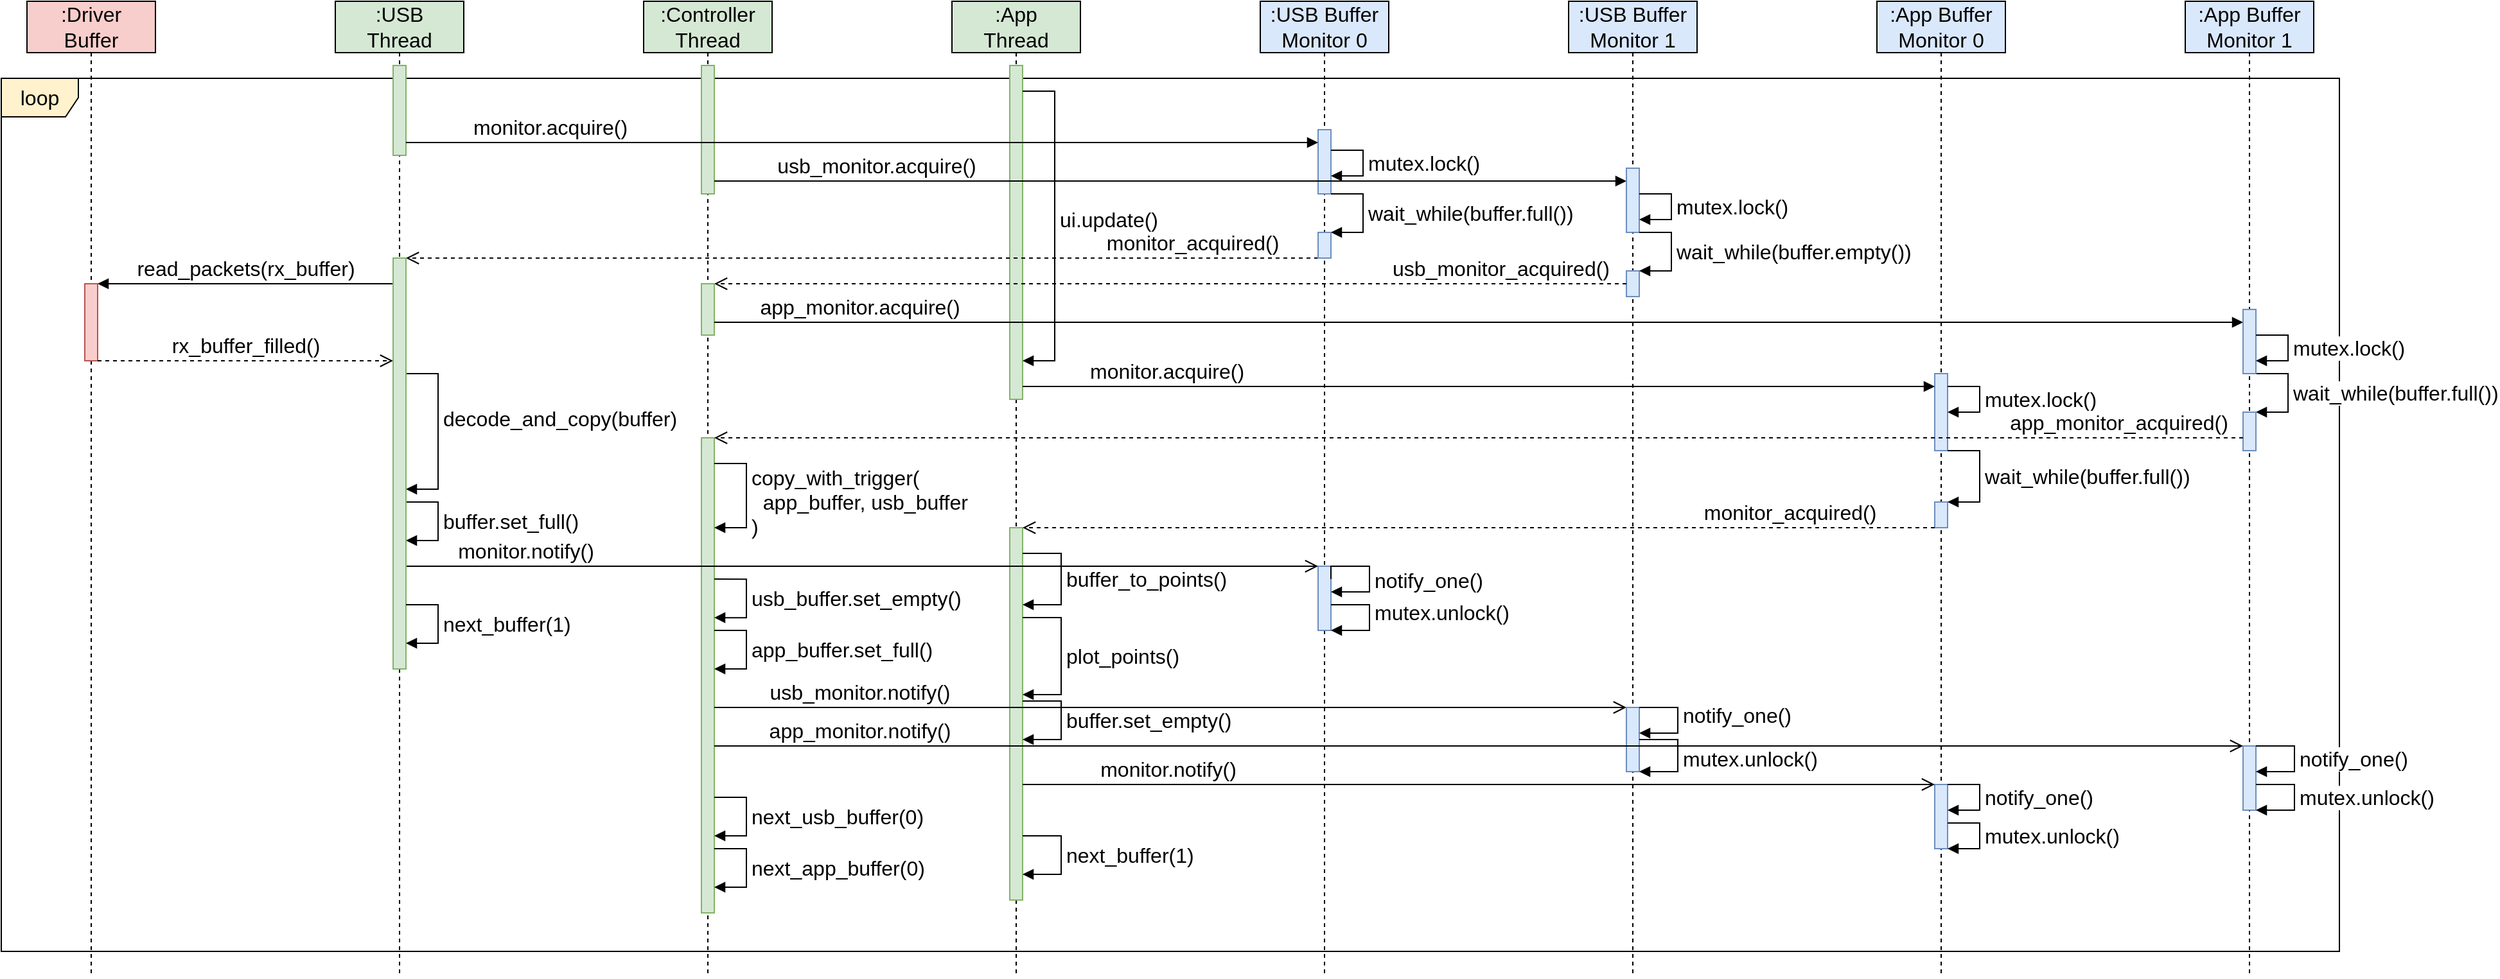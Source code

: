 <mxfile version="21.0.2" type="device"><diagram name="Page-1" id="c56OxE8vuhRCpDzrc1n9"><mxGraphModel dx="1799" dy="970" grid="1" gridSize="10" guides="1" tooltips="1" connect="1" arrows="1" fold="1" page="1" pageScale="1" pageWidth="850" pageHeight="1100" math="0" shadow="0"><root><mxCell id="0"/><mxCell id="1" parent="0"/><mxCell id="a8hcKDFr4oGHlHQR6Vtr-1" value="loop" style="shape=umlFrame;whiteSpace=wrap;html=1;pointerEvents=0;fontSize=16;fillColor=#fff2cc;strokeColor=default;" parent="1" vertex="1"><mxGeometry x="20" y="100" width="1820" height="680" as="geometry"/></mxCell><mxCell id="a8hcKDFr4oGHlHQR6Vtr-40" value="wait_while(buffer.full())" style="html=1;align=left;spacingLeft=2;endArrow=block;rounded=0;edgeStyle=orthogonalEdgeStyle;curved=0;rounded=0;fontSize=16;" parent="1" target="a8hcKDFr4oGHlHQR6Vtr-39" edge="1" source="a8hcKDFr4oGHlHQR6Vtr-38"><mxGeometry relative="1" as="geometry"><mxPoint x="1770" y="300" as="sourcePoint"/><Array as="points"><mxPoint x="1800" y="330"/><mxPoint x="1800" y="360"/></Array></mxGeometry></mxCell><mxCell id="a8hcKDFr4oGHlHQR6Vtr-18" value="read_packets(rx_buffer)" style="html=1;verticalAlign=bottom;endArrow=block;edgeStyle=elbowEdgeStyle;elbow=vertical;curved=0;rounded=0;fontSize=16;" parent="1" target="a8hcKDFr4oGHlHQR6Vtr-17" edge="1" source="a8hcKDFr4oGHlHQR6Vtr-26"><mxGeometry relative="1" as="geometry"><mxPoint x="250" y="260" as="sourcePoint"/><Array as="points"><mxPoint x="240" y="260"/></Array></mxGeometry></mxCell><mxCell id="a8hcKDFr4oGHlHQR6Vtr-23" value="buffer.set_full()" style="html=1;align=left;spacingLeft=2;endArrow=block;rounded=0;edgeStyle=orthogonalEdgeStyle;curved=0;rounded=0;fontSize=16;" parent="1" edge="1"><mxGeometry relative="1" as="geometry"><mxPoint x="335" y="430" as="sourcePoint"/><Array as="points"><mxPoint x="360" y="430"/><mxPoint x="360" y="460"/></Array><mxPoint x="335" y="460" as="targetPoint"/></mxGeometry></mxCell><mxCell id="a8hcKDFr4oGHlHQR6Vtr-21" value="decode_and_copy(buffer)" style="html=1;align=left;spacingLeft=2;endArrow=block;rounded=0;edgeStyle=orthogonalEdgeStyle;curved=0;rounded=0;fontSize=16;" parent="1" edge="1" target="a8hcKDFr4oGHlHQR6Vtr-26"><mxGeometry x="-0.097" relative="1" as="geometry"><mxPoint x="330" y="330.03" as="sourcePoint"/><Array as="points"><mxPoint x="360" y="330"/><mxPoint x="360" y="420"/></Array><mxPoint x="335" y="360.03" as="targetPoint"/><mxPoint as="offset"/></mxGeometry></mxCell><mxCell id="jkzRJG1IpxI4rGHD3pfv-1" value=":USB&lt;br style=&quot;font-size: 16px;&quot;&gt;Thread" style="shape=umlLifeline;perimeter=lifelinePerimeter;whiteSpace=wrap;html=1;container=1;dropTarget=0;collapsible=0;recursiveResize=0;outlineConnect=0;portConstraint=eastwest;newEdgeStyle={&quot;edgeStyle&quot;:&quot;elbowEdgeStyle&quot;,&quot;elbow&quot;:&quot;vertical&quot;,&quot;curved&quot;:0,&quot;rounded&quot;:0};fontSize=16;fillColor=#d5e8d4;strokeColor=default;" parent="1" vertex="1"><mxGeometry x="280" y="40" width="100" height="760" as="geometry"/></mxCell><mxCell id="jkzRJG1IpxI4rGHD3pfv-2" value=":Controller&lt;br style=&quot;font-size: 16px;&quot;&gt;Thread" style="shape=umlLifeline;perimeter=lifelinePerimeter;whiteSpace=wrap;html=1;container=1;dropTarget=0;collapsible=0;recursiveResize=0;outlineConnect=0;portConstraint=eastwest;newEdgeStyle={&quot;edgeStyle&quot;:&quot;elbowEdgeStyle&quot;,&quot;elbow&quot;:&quot;vertical&quot;,&quot;curved&quot;:0,&quot;rounded&quot;:0};fontSize=16;fillColor=#d5e8d4;strokeColor=default;" parent="1" vertex="1"><mxGeometry x="520" y="40" width="100" height="760" as="geometry"/></mxCell><mxCell id="a8hcKDFr4oGHlHQR6Vtr-27" value="" style="html=1;points=[];perimeter=orthogonalPerimeter;outlineConnect=0;targetShapes=umlLifeline;portConstraint=eastwest;newEdgeStyle={&quot;edgeStyle&quot;:&quot;elbowEdgeStyle&quot;,&quot;elbow&quot;:&quot;vertical&quot;,&quot;curved&quot;:0,&quot;rounded&quot;:0};fontSize=16;fillColor=#d5e8d4;strokeColor=#82b366;" parent="1" vertex="1"><mxGeometry x="565" y="90" width="10" height="100" as="geometry"/></mxCell><mxCell id="jkzRJG1IpxI4rGHD3pfv-3" value=":App&lt;br style=&quot;font-size: 16px;&quot;&gt;Thread" style="shape=umlLifeline;perimeter=lifelinePerimeter;whiteSpace=wrap;html=1;container=1;dropTarget=0;collapsible=0;recursiveResize=0;outlineConnect=0;portConstraint=eastwest;newEdgeStyle={&quot;edgeStyle&quot;:&quot;elbowEdgeStyle&quot;,&quot;elbow&quot;:&quot;vertical&quot;,&quot;curved&quot;:0,&quot;rounded&quot;:0};fontSize=16;fillColor=#d5e8d4;strokeColor=default;" parent="1" vertex="1"><mxGeometry x="760" y="40" width="100" height="760" as="geometry"/></mxCell><mxCell id="tdJvLUDJzXi9exMbW7r7-8" value="" style="html=1;points=[];perimeter=orthogonalPerimeter;outlineConnect=0;targetShapes=umlLifeline;portConstraint=eastwest;newEdgeStyle={&quot;edgeStyle&quot;:&quot;elbowEdgeStyle&quot;,&quot;elbow&quot;:&quot;vertical&quot;,&quot;curved&quot;:0,&quot;rounded&quot;:0};fontSize=16;fillColor=#d5e8d4;strokeColor=#82b366;" vertex="1" parent="jkzRJG1IpxI4rGHD3pfv-3"><mxGeometry x="45" y="50" width="10" height="260" as="geometry"/></mxCell><mxCell id="tdJvLUDJzXi9exMbW7r7-17" value="" style="html=1;points=[];perimeter=orthogonalPerimeter;outlineConnect=0;targetShapes=umlLifeline;portConstraint=eastwest;newEdgeStyle={&quot;edgeStyle&quot;:&quot;elbowEdgeStyle&quot;,&quot;elbow&quot;:&quot;vertical&quot;,&quot;curved&quot;:0,&quot;rounded&quot;:0};fontSize=16;fillColor=#d5e8d4;strokeColor=#82b366;" vertex="1" parent="jkzRJG1IpxI4rGHD3pfv-3"><mxGeometry x="45" y="410" width="10" height="290" as="geometry"/></mxCell><mxCell id="tdJvLUDJzXi9exMbW7r7-21" value="buffer_to_points()" style="html=1;align=left;spacingLeft=2;endArrow=block;rounded=0;edgeStyle=orthogonalEdgeStyle;curved=0;rounded=0;fontSize=16;" edge="1" target="tdJvLUDJzXi9exMbW7r7-17" parent="jkzRJG1IpxI4rGHD3pfv-3"><mxGeometry relative="1" as="geometry"><mxPoint x="55" y="430" as="sourcePoint"/><Array as="points"><mxPoint x="85" y="430"/><mxPoint x="85" y="470"/></Array><mxPoint x="60" y="460" as="targetPoint"/></mxGeometry></mxCell><mxCell id="tdJvLUDJzXi9exMbW7r7-40" value="next_buffer(1)" style="html=1;align=left;spacingLeft=2;endArrow=block;rounded=0;edgeStyle=orthogonalEdgeStyle;curved=0;rounded=0;fontSize=16;" edge="1" target="tdJvLUDJzXi9exMbW7r7-17" parent="jkzRJG1IpxI4rGHD3pfv-3"><mxGeometry relative="1" as="geometry"><mxPoint x="55" y="650" as="sourcePoint"/><Array as="points"><mxPoint x="55" y="650"/><mxPoint x="85" y="650"/><mxPoint x="85" y="680"/></Array><mxPoint x="60" y="660" as="targetPoint"/></mxGeometry></mxCell><mxCell id="a8hcKDFr4oGHlHQR6Vtr-2" value=":USB Buffer&lt;br style=&quot;font-size: 16px;&quot;&gt;Monitor 0" style="shape=umlLifeline;perimeter=lifelinePerimeter;whiteSpace=wrap;html=1;container=1;dropTarget=0;collapsible=0;recursiveResize=0;outlineConnect=0;portConstraint=eastwest;newEdgeStyle={&quot;edgeStyle&quot;:&quot;elbowEdgeStyle&quot;,&quot;elbow&quot;:&quot;vertical&quot;,&quot;curved&quot;:0,&quot;rounded&quot;:0};fontSize=16;fillColor=#dae8fc;strokeColor=default;" parent="1" vertex="1"><mxGeometry x="1000" y="40" width="100" height="760" as="geometry"/></mxCell><mxCell id="a8hcKDFr4oGHlHQR6Vtr-8" value="" style="html=1;points=[];perimeter=orthogonalPerimeter;outlineConnect=0;targetShapes=umlLifeline;portConstraint=eastwest;newEdgeStyle={&quot;edgeStyle&quot;:&quot;elbowEdgeStyle&quot;,&quot;elbow&quot;:&quot;vertical&quot;,&quot;curved&quot;:0,&quot;rounded&quot;:0};fontSize=16;fillColor=#dae8fc;strokeColor=#6c8ebf;" parent="a8hcKDFr4oGHlHQR6Vtr-2" vertex="1"><mxGeometry x="45" y="100" width="10" height="50" as="geometry"/></mxCell><mxCell id="a8hcKDFr4oGHlHQR6Vtr-30" value="" style="html=1;points=[];perimeter=orthogonalPerimeter;outlineConnect=0;targetShapes=umlLifeline;portConstraint=eastwest;newEdgeStyle={&quot;edgeStyle&quot;:&quot;elbowEdgeStyle&quot;,&quot;elbow&quot;:&quot;vertical&quot;,&quot;curved&quot;:0,&quot;rounded&quot;:0};fontSize=16;fillColor=#dae8fc;strokeColor=#6c8ebf;" parent="a8hcKDFr4oGHlHQR6Vtr-2" vertex="1"><mxGeometry x="45" y="440" width="10" height="50" as="geometry"/></mxCell><mxCell id="tdJvLUDJzXi9exMbW7r7-2" value="mutex.lock()" style="html=1;align=left;spacingLeft=2;endArrow=block;rounded=0;edgeStyle=orthogonalEdgeStyle;curved=0;rounded=0;fontSize=16;" edge="1" target="a8hcKDFr4oGHlHQR6Vtr-8" parent="a8hcKDFr4oGHlHQR6Vtr-2" source="a8hcKDFr4oGHlHQR6Vtr-8"><mxGeometry relative="1" as="geometry"><mxPoint x="55" y="116" as="sourcePoint"/><Array as="points"><mxPoint x="80" y="116"/><mxPoint x="80" y="136"/></Array><mxPoint x="55.0" y="136.0" as="targetPoint"/></mxGeometry></mxCell><mxCell id="a8hcKDFr4oGHlHQR6Vtr-3" value=":USB Buffer&lt;br style=&quot;font-size: 16px;&quot;&gt;Monitor 1" style="shape=umlLifeline;perimeter=lifelinePerimeter;whiteSpace=wrap;html=1;container=1;dropTarget=0;collapsible=0;recursiveResize=0;outlineConnect=0;portConstraint=eastwest;newEdgeStyle={&quot;edgeStyle&quot;:&quot;elbowEdgeStyle&quot;,&quot;elbow&quot;:&quot;vertical&quot;,&quot;curved&quot;:0,&quot;rounded&quot;:0};fontSize=16;fillColor=#dae8fc;strokeColor=default;" parent="1" vertex="1"><mxGeometry x="1240" y="40" width="100" height="760" as="geometry"/></mxCell><mxCell id="a8hcKDFr4oGHlHQR6Vtr-4" value=":App Buffer&lt;br style=&quot;font-size: 16px;&quot;&gt;Monitor 0" style="shape=umlLifeline;perimeter=lifelinePerimeter;whiteSpace=wrap;html=1;container=1;dropTarget=0;collapsible=0;recursiveResize=0;outlineConnect=0;portConstraint=eastwest;newEdgeStyle={&quot;edgeStyle&quot;:&quot;elbowEdgeStyle&quot;,&quot;elbow&quot;:&quot;vertical&quot;,&quot;curved&quot;:0,&quot;rounded&quot;:0};fontSize=16;fillColor=#dae8fc;strokeColor=default;" parent="1" vertex="1"><mxGeometry x="1480" y="40" width="100" height="760" as="geometry"/></mxCell><mxCell id="tdJvLUDJzXi9exMbW7r7-12" value="" style="html=1;points=[];perimeter=orthogonalPerimeter;outlineConnect=0;targetShapes=umlLifeline;portConstraint=eastwest;newEdgeStyle={&quot;edgeStyle&quot;:&quot;elbowEdgeStyle&quot;,&quot;elbow&quot;:&quot;vertical&quot;,&quot;curved&quot;:0,&quot;rounded&quot;:0};fontSize=16;fillColor=#dae8fc;strokeColor=#6c8ebf;" vertex="1" parent="a8hcKDFr4oGHlHQR6Vtr-4"><mxGeometry x="45" y="290" width="10" height="60" as="geometry"/></mxCell><mxCell id="tdJvLUDJzXi9exMbW7r7-13" value="mutex.lock()" style="html=1;align=left;spacingLeft=2;endArrow=block;rounded=0;edgeStyle=orthogonalEdgeStyle;curved=0;rounded=0;fontSize=16;" edge="1" parent="a8hcKDFr4oGHlHQR6Vtr-4"><mxGeometry relative="1" as="geometry"><mxPoint x="55" y="300.0" as="sourcePoint"/><Array as="points"><mxPoint x="80" y="300"/><mxPoint x="80" y="320"/></Array><mxPoint x="55" y="320.0" as="targetPoint"/></mxGeometry></mxCell><mxCell id="tdJvLUDJzXi9exMbW7r7-15" value="" style="html=1;points=[];perimeter=orthogonalPerimeter;outlineConnect=0;targetShapes=umlLifeline;portConstraint=eastwest;newEdgeStyle={&quot;edgeStyle&quot;:&quot;elbowEdgeStyle&quot;,&quot;elbow&quot;:&quot;vertical&quot;,&quot;curved&quot;:0,&quot;rounded&quot;:0};fontSize=16;fillColor=#dae8fc;strokeColor=#6c8ebf;" vertex="1" parent="a8hcKDFr4oGHlHQR6Vtr-4"><mxGeometry x="45" y="390" width="10" height="20" as="geometry"/></mxCell><mxCell id="tdJvLUDJzXi9exMbW7r7-16" value="wait_while(buffer.full())" style="html=1;align=left;spacingLeft=2;endArrow=block;rounded=0;edgeStyle=orthogonalEdgeStyle;curved=0;rounded=0;fontSize=16;" edge="1" parent="a8hcKDFr4oGHlHQR6Vtr-4" target="tdJvLUDJzXi9exMbW7r7-15"><mxGeometry relative="1" as="geometry"><mxPoint x="55" y="350" as="sourcePoint"/><Array as="points"><mxPoint x="80" y="350"/><mxPoint x="80" y="390"/></Array><mxPoint x="55" y="400" as="targetPoint"/><mxPoint as="offset"/></mxGeometry></mxCell><mxCell id="tdJvLUDJzXi9exMbW7r7-25" value="" style="html=1;points=[];perimeter=orthogonalPerimeter;outlineConnect=0;targetShapes=umlLifeline;portConstraint=eastwest;newEdgeStyle={&quot;edgeStyle&quot;:&quot;elbowEdgeStyle&quot;,&quot;elbow&quot;:&quot;vertical&quot;,&quot;curved&quot;:0,&quot;rounded&quot;:0};fontSize=16;fillColor=#dae8fc;strokeColor=#6c8ebf;" vertex="1" parent="a8hcKDFr4oGHlHQR6Vtr-4"><mxGeometry x="45" y="610" width="10" height="50" as="geometry"/></mxCell><mxCell id="tdJvLUDJzXi9exMbW7r7-31" value="notify_one()" style="html=1;align=left;spacingLeft=2;endArrow=block;rounded=0;edgeStyle=orthogonalEdgeStyle;curved=0;rounded=0;fontSize=16;" edge="1" parent="a8hcKDFr4oGHlHQR6Vtr-4" source="tdJvLUDJzXi9exMbW7r7-25" target="tdJvLUDJzXi9exMbW7r7-25"><mxGeometry relative="1" as="geometry"><mxPoint x="60" y="620" as="sourcePoint"/><Array as="points"><mxPoint x="80" y="610"/><mxPoint x="80" y="630"/></Array><mxPoint x="60" y="650" as="targetPoint"/><mxPoint as="offset"/></mxGeometry></mxCell><mxCell id="tdJvLUDJzXi9exMbW7r7-32" value="mutex.unlock()" style="html=1;align=left;spacingLeft=2;endArrow=block;rounded=0;edgeStyle=orthogonalEdgeStyle;curved=0;rounded=0;fontSize=16;" edge="1" parent="a8hcKDFr4oGHlHQR6Vtr-4" source="tdJvLUDJzXi9exMbW7r7-25" target="tdJvLUDJzXi9exMbW7r7-25"><mxGeometry relative="1" as="geometry"><mxPoint x="60" y="660" as="sourcePoint"/><Array as="points"><mxPoint x="80" y="640"/><mxPoint x="80" y="660"/></Array><mxPoint x="50" y="690" as="targetPoint"/><mxPoint as="offset"/></mxGeometry></mxCell><mxCell id="a8hcKDFr4oGHlHQR6Vtr-5" value=":App Buffer&lt;br style=&quot;font-size: 16px;&quot;&gt;Monitor 1" style="shape=umlLifeline;perimeter=lifelinePerimeter;whiteSpace=wrap;html=1;container=1;dropTarget=0;collapsible=0;recursiveResize=0;outlineConnect=0;portConstraint=eastwest;newEdgeStyle={&quot;edgeStyle&quot;:&quot;elbowEdgeStyle&quot;,&quot;elbow&quot;:&quot;vertical&quot;,&quot;curved&quot;:0,&quot;rounded&quot;:0};fontSize=16;fillColor=#dae8fc;strokeColor=default;" parent="1" vertex="1"><mxGeometry x="1720" y="40" width="100" height="760" as="geometry"/></mxCell><mxCell id="a8hcKDFr4oGHlHQR6Vtr-6" value="" style="html=1;points=[];perimeter=orthogonalPerimeter;outlineConnect=0;targetShapes=umlLifeline;portConstraint=eastwest;newEdgeStyle={&quot;edgeStyle&quot;:&quot;elbowEdgeStyle&quot;,&quot;elbow&quot;:&quot;vertical&quot;,&quot;curved&quot;:0,&quot;rounded&quot;:0};fontSize=16;fillColor=#d5e8d4;strokeColor=#82b366;" parent="1" vertex="1"><mxGeometry x="325" y="90" width="10" height="70" as="geometry"/></mxCell><mxCell id="a8hcKDFr4oGHlHQR6Vtr-7" value="monitor.acquire()" style="html=1;verticalAlign=bottom;endArrow=block;edgeStyle=elbowEdgeStyle;elbow=vertical;curved=0;rounded=0;fontSize=16;" parent="1" target="a8hcKDFr4oGHlHQR6Vtr-8" edge="1" source="a8hcKDFr4oGHlHQR6Vtr-6"><mxGeometry x="-0.684" width="80" relative="1" as="geometry"><mxPoint x="270" y="150" as="sourcePoint"/><mxPoint x="710" y="150" as="targetPoint"/><mxPoint as="offset"/><Array as="points"><mxPoint x="420" y="150"/></Array></mxGeometry></mxCell><mxCell id="a8hcKDFr4oGHlHQR6Vtr-11" value="monitor_acquired()" style="html=1;verticalAlign=bottom;endArrow=open;dashed=1;endSize=8;edgeStyle=elbowEdgeStyle;elbow=vertical;curved=0;rounded=0;fontSize=16;" parent="1" source="a8hcKDFr4oGHlHQR6Vtr-29" target="a8hcKDFr4oGHlHQR6Vtr-26" edge="1"><mxGeometry x="-0.723" relative="1" as="geometry"><mxPoint x="720" y="220" as="sourcePoint"/><mxPoint x="260" y="240" as="targetPoint"/><Array as="points"><mxPoint x="720" y="240"/><mxPoint x="510" y="260"/><mxPoint x="470" y="220"/><mxPoint x="730" y="200"/></Array><mxPoint as="offset"/></mxGeometry></mxCell><mxCell id="a8hcKDFr4oGHlHQR6Vtr-16" value=":Driver&lt;br style=&quot;font-size: 16px;&quot;&gt;Buffer" style="shape=umlLifeline;perimeter=lifelinePerimeter;whiteSpace=wrap;html=1;container=1;dropTarget=0;collapsible=0;recursiveResize=0;outlineConnect=0;portConstraint=eastwest;newEdgeStyle={&quot;edgeStyle&quot;:&quot;elbowEdgeStyle&quot;,&quot;elbow&quot;:&quot;vertical&quot;,&quot;curved&quot;:0,&quot;rounded&quot;:0};fontSize=16;fillColor=#f8cecc;strokeColor=default;" parent="1" vertex="1"><mxGeometry x="40" y="40" width="100" height="760" as="geometry"/></mxCell><mxCell id="a8hcKDFr4oGHlHQR6Vtr-17" value="" style="html=1;points=[];perimeter=orthogonalPerimeter;outlineConnect=0;targetShapes=umlLifeline;portConstraint=eastwest;newEdgeStyle={&quot;edgeStyle&quot;:&quot;elbowEdgeStyle&quot;,&quot;elbow&quot;:&quot;vertical&quot;,&quot;curved&quot;:0,&quot;rounded&quot;:0};fontSize=16;fillColor=#f8cecc;strokeColor=#b85450;" parent="a8hcKDFr4oGHlHQR6Vtr-16" vertex="1"><mxGeometry x="45" y="220" width="10" height="60" as="geometry"/></mxCell><mxCell id="a8hcKDFr4oGHlHQR6Vtr-19" value="rx_buffer_filled()" style="html=1;verticalAlign=bottom;endArrow=open;dashed=1;endSize=8;edgeStyle=elbowEdgeStyle;elbow=vertical;curved=0;rounded=0;fontSize=16;" parent="1" source="a8hcKDFr4oGHlHQR6Vtr-17" edge="1" target="a8hcKDFr4oGHlHQR6Vtr-26"><mxGeometry relative="1" as="geometry"><mxPoint x="245" y="320" as="targetPoint"/><Array as="points"><mxPoint x="220" y="320"/><mxPoint x="245" y="310"/></Array></mxGeometry></mxCell><mxCell id="a8hcKDFr4oGHlHQR6Vtr-28" value="usb_monitor.acquire()" style="html=1;verticalAlign=bottom;endArrow=block;edgeStyle=elbowEdgeStyle;elbow=vertical;curved=0;rounded=0;fontSize=16;" parent="1" target="a8hcKDFr4oGHlHQR6Vtr-31" edge="1" source="a8hcKDFr4oGHlHQR6Vtr-27"><mxGeometry x="-0.646" width="80" relative="1" as="geometry"><mxPoint x="420" y="180" as="sourcePoint"/><mxPoint x="495" y="170" as="targetPoint"/><mxPoint as="offset"/><Array as="points"><mxPoint x="890" y="180"/></Array></mxGeometry></mxCell><mxCell id="a8hcKDFr4oGHlHQR6Vtr-29" value="" style="html=1;points=[];perimeter=orthogonalPerimeter;outlineConnect=0;targetShapes=umlLifeline;portConstraint=eastwest;newEdgeStyle={&quot;edgeStyle&quot;:&quot;elbowEdgeStyle&quot;,&quot;elbow&quot;:&quot;vertical&quot;,&quot;curved&quot;:0,&quot;rounded&quot;:0};fontSize=16;fillColor=#dae8fc;strokeColor=#6c8ebf;" parent="1" vertex="1"><mxGeometry x="1045" y="220" width="10" height="20" as="geometry"/></mxCell><mxCell id="a8hcKDFr4oGHlHQR6Vtr-31" value="" style="html=1;points=[];perimeter=orthogonalPerimeter;outlineConnect=0;targetShapes=umlLifeline;portConstraint=eastwest;newEdgeStyle={&quot;edgeStyle&quot;:&quot;elbowEdgeStyle&quot;,&quot;elbow&quot;:&quot;vertical&quot;,&quot;curved&quot;:0,&quot;rounded&quot;:0};fontSize=16;fillColor=#dae8fc;strokeColor=#6c8ebf;" parent="1" vertex="1"><mxGeometry x="1285" y="170" width="10" height="50" as="geometry"/></mxCell><mxCell id="a8hcKDFr4oGHlHQR6Vtr-33" value="" style="html=1;points=[];perimeter=orthogonalPerimeter;outlineConnect=0;targetShapes=umlLifeline;portConstraint=eastwest;newEdgeStyle={&quot;edgeStyle&quot;:&quot;elbowEdgeStyle&quot;,&quot;elbow&quot;:&quot;vertical&quot;,&quot;curved&quot;:0,&quot;rounded&quot;:0};fontSize=16;fillColor=#dae8fc;strokeColor=#6c8ebf;" parent="1" vertex="1"><mxGeometry x="1285" y="250" width="10" height="20" as="geometry"/></mxCell><mxCell id="a8hcKDFr4oGHlHQR6Vtr-34" value="wait_while(buffer.empty())" style="html=1;align=left;spacingLeft=2;endArrow=block;rounded=0;edgeStyle=orthogonalEdgeStyle;curved=0;rounded=0;fontSize=16;" parent="1" source="a8hcKDFr4oGHlHQR6Vtr-31" target="a8hcKDFr4oGHlHQR6Vtr-33" edge="1"><mxGeometry relative="1" as="geometry"><mxPoint x="1290" y="260" as="sourcePoint"/><Array as="points"><mxPoint x="1320" y="220"/><mxPoint x="1320" y="250"/></Array></mxGeometry></mxCell><mxCell id="a8hcKDFr4oGHlHQR6Vtr-35" value="usb_monitor_acquired()" style="html=1;verticalAlign=bottom;endArrow=open;dashed=1;endSize=8;edgeStyle=elbowEdgeStyle;elbow=vertical;curved=0;rounded=0;fontSize=16;" parent="1" source="a8hcKDFr4oGHlHQR6Vtr-33" target="a8hcKDFr4oGHlHQR6Vtr-36" edge="1"><mxGeometry x="-0.723" relative="1" as="geometry"><mxPoint x="880" y="260" as="sourcePoint"/><mxPoint x="800" y="260" as="targetPoint"/><Array as="points"><mxPoint x="930" y="260"/></Array><mxPoint as="offset"/></mxGeometry></mxCell><mxCell id="a8hcKDFr4oGHlHQR6Vtr-42" value="" style="html=1;points=[];perimeter=orthogonalPerimeter;outlineConnect=0;targetShapes=umlLifeline;portConstraint=eastwest;newEdgeStyle={&quot;edgeStyle&quot;:&quot;elbowEdgeStyle&quot;,&quot;elbow&quot;:&quot;vertical&quot;,&quot;curved&quot;:0,&quot;rounded&quot;:0};fontSize=16;fillColor=#d5e8d4;strokeColor=#82b366;" parent="1" vertex="1"><mxGeometry x="565" y="380" width="10" height="370" as="geometry"/></mxCell><mxCell id="a8hcKDFr4oGHlHQR6Vtr-36" value="" style="html=1;points=[];perimeter=orthogonalPerimeter;outlineConnect=0;targetShapes=umlLifeline;portConstraint=eastwest;newEdgeStyle={&quot;edgeStyle&quot;:&quot;elbowEdgeStyle&quot;,&quot;elbow&quot;:&quot;vertical&quot;,&quot;curved&quot;:0,&quot;rounded&quot;:0};fontSize=16;fillColor=#d5e8d4;strokeColor=#82b366;" parent="1" vertex="1"><mxGeometry x="565" y="260" width="10" height="40" as="geometry"/></mxCell><mxCell id="a8hcKDFr4oGHlHQR6Vtr-37" value="app_monitor.acquire()" style="html=1;verticalAlign=bottom;endArrow=block;edgeStyle=elbowEdgeStyle;elbow=vertical;curved=0;rounded=0;fontSize=16;" parent="1" target="a8hcKDFr4oGHlHQR6Vtr-38" edge="1" source="a8hcKDFr4oGHlHQR6Vtr-36"><mxGeometry x="-0.81" width="80" relative="1" as="geometry"><mxPoint x="450" y="290" as="sourcePoint"/><mxPoint x="495" y="290" as="targetPoint"/><mxPoint as="offset"/><Array as="points"><mxPoint x="940" y="290"/></Array></mxGeometry></mxCell><mxCell id="a8hcKDFr4oGHlHQR6Vtr-38" value="" style="html=1;points=[];perimeter=orthogonalPerimeter;outlineConnect=0;targetShapes=umlLifeline;portConstraint=eastwest;newEdgeStyle={&quot;edgeStyle&quot;:&quot;elbowEdgeStyle&quot;,&quot;elbow&quot;:&quot;vertical&quot;,&quot;curved&quot;:0,&quot;rounded&quot;:0};fontSize=16;fillColor=#dae8fc;strokeColor=#6c8ebf;" parent="1" vertex="1"><mxGeometry x="1765" y="280" width="10" height="50" as="geometry"/></mxCell><mxCell id="a8hcKDFr4oGHlHQR6Vtr-39" value="" style="html=1;points=[];perimeter=orthogonalPerimeter;outlineConnect=0;targetShapes=umlLifeline;portConstraint=eastwest;newEdgeStyle={&quot;edgeStyle&quot;:&quot;elbowEdgeStyle&quot;,&quot;elbow&quot;:&quot;vertical&quot;,&quot;curved&quot;:0,&quot;rounded&quot;:0};fontSize=16;fillColor=#dae8fc;strokeColor=#6c8ebf;" parent="1" vertex="1"><mxGeometry x="1765" y="360" width="10" height="30" as="geometry"/></mxCell><mxCell id="a8hcKDFr4oGHlHQR6Vtr-41" value="app_monitor_acquired()" style="html=1;verticalAlign=bottom;endArrow=open;dashed=1;endSize=8;edgeStyle=elbowEdgeStyle;elbow=vertical;curved=0;rounded=0;fontSize=16;" parent="1" target="a8hcKDFr4oGHlHQR6Vtr-42" edge="1" source="a8hcKDFr4oGHlHQR6Vtr-39"><mxGeometry x="-0.836" relative="1" as="geometry"><mxPoint x="1170" y="380" as="sourcePoint"/><mxPoint x="1125" y="380" as="targetPoint"/><mxPoint as="offset"/><Array as="points"><mxPoint x="680" y="380"/></Array></mxGeometry></mxCell><mxCell id="a8hcKDFr4oGHlHQR6Vtr-25" value="monitor.notify()" style="html=1;verticalAlign=bottom;endArrow=open;endSize=8;edgeStyle=elbowEdgeStyle;elbow=vertical;curved=0;rounded=0;endFill=0;fontSize=16;" parent="1" target="a8hcKDFr4oGHlHQR6Vtr-30" edge="1" source="a8hcKDFr4oGHlHQR6Vtr-26"><mxGeometry x="-0.739" relative="1" as="geometry"><mxPoint x="250" y="570" as="sourcePoint"/><mxPoint x="460" y="390" as="targetPoint"/><Array as="points"><mxPoint x="680" y="480"/><mxPoint x="280" y="470"/><mxPoint x="600" y="570"/><mxPoint x="640" y="560"/><mxPoint x="690" y="570"/><mxPoint x="370" y="550"/><mxPoint x="360" y="470"/><mxPoint x="360" y="430"/><mxPoint x="380" y="420"/><mxPoint x="320" y="380"/></Array><mxPoint as="offset"/></mxGeometry></mxCell><mxCell id="a8hcKDFr4oGHlHQR6Vtr-26" value="" style="html=1;points=[];perimeter=orthogonalPerimeter;outlineConnect=0;targetShapes=umlLifeline;portConstraint=eastwest;newEdgeStyle={&quot;edgeStyle&quot;:&quot;elbowEdgeStyle&quot;,&quot;elbow&quot;:&quot;vertical&quot;,&quot;curved&quot;:0,&quot;rounded&quot;:0};fontSize=16;fillColor=#d5e8d4;strokeColor=#82b366;" parent="1" vertex="1"><mxGeometry x="325" y="240" width="10" height="320" as="geometry"/></mxCell><mxCell id="a8hcKDFr4oGHlHQR6Vtr-44" value="copy_with_trigger(&lt;br style=&quot;font-size: 16px;&quot;&gt;&amp;nbsp; app_buffer, usb_buffer&lt;br style=&quot;font-size: 16px;&quot;&gt;)" style="html=1;align=left;spacingLeft=2;endArrow=block;rounded=0;edgeStyle=orthogonalEdgeStyle;curved=0;rounded=0;fontSize=16;" parent="1" edge="1"><mxGeometry x="0.099" relative="1" as="geometry"><mxPoint x="575" y="400" as="sourcePoint"/><Array as="points"><mxPoint x="600" y="400"/><mxPoint x="600" y="450"/><mxPoint x="575" y="450"/></Array><mxPoint x="575" y="450" as="targetPoint"/><mxPoint as="offset"/></mxGeometry></mxCell><mxCell id="a8hcKDFr4oGHlHQR6Vtr-46" value="usb_buffer.set_empty()" style="html=1;align=left;spacingLeft=2;endArrow=block;rounded=0;edgeStyle=orthogonalEdgeStyle;curved=0;rounded=0;fontSize=16;" parent="1" edge="1"><mxGeometry relative="1" as="geometry"><mxPoint x="575" y="490.06" as="sourcePoint"/><Array as="points"><mxPoint x="600" y="520.06"/></Array><mxPoint x="575" y="520.06" as="targetPoint"/></mxGeometry></mxCell><mxCell id="a8hcKDFr4oGHlHQR6Vtr-48" value="app_buffer.set_full()" style="html=1;align=left;spacingLeft=2;endArrow=block;rounded=0;edgeStyle=orthogonalEdgeStyle;curved=0;rounded=0;fontSize=16;" parent="1" edge="1"><mxGeometry relative="1" as="geometry"><mxPoint x="575" y="530" as="sourcePoint"/><Array as="points"><mxPoint x="600" y="560"/></Array><mxPoint x="575" y="560" as="targetPoint"/></mxGeometry></mxCell><mxCell id="a8hcKDFr4oGHlHQR6Vtr-49" value="usb_monitor.notify()" style="html=1;verticalAlign=bottom;endArrow=open;endSize=8;edgeStyle=elbowEdgeStyle;elbow=vertical;curved=0;rounded=0;endFill=0;fontSize=16;" parent="1" source="a8hcKDFr4oGHlHQR6Vtr-42" target="a8hcKDFr4oGHlHQR6Vtr-50" edge="1"><mxGeometry x="-0.681" relative="1" as="geometry"><mxPoint x="430" y="590" as="sourcePoint"/><mxPoint x="470" y="600.07" as="targetPoint"/><Array as="points"><mxPoint x="710" y="590"/></Array><mxPoint as="offset"/></mxGeometry></mxCell><mxCell id="a8hcKDFr4oGHlHQR6Vtr-50" value="" style="html=1;points=[];perimeter=orthogonalPerimeter;outlineConnect=0;targetShapes=umlLifeline;portConstraint=eastwest;newEdgeStyle={&quot;edgeStyle&quot;:&quot;elbowEdgeStyle&quot;,&quot;elbow&quot;:&quot;vertical&quot;,&quot;curved&quot;:0,&quot;rounded&quot;:0};fontSize=16;fillColor=#dae8fc;strokeColor=#6c8ebf;" parent="1" vertex="1"><mxGeometry x="1285" y="590" width="10" height="50" as="geometry"/></mxCell><mxCell id="a8hcKDFr4oGHlHQR6Vtr-51" value="app_monitor.notify()" style="html=1;verticalAlign=bottom;endArrow=open;endSize=8;edgeStyle=elbowEdgeStyle;elbow=vertical;curved=0;rounded=0;endFill=0;fontSize=16;" parent="1" source="a8hcKDFr4oGHlHQR6Vtr-42" target="a8hcKDFr4oGHlHQR6Vtr-52" edge="1"><mxGeometry x="-0.81" relative="1" as="geometry"><mxPoint x="680" y="570" as="sourcePoint"/><mxPoint x="600" y="570" as="targetPoint"/><Array as="points"><mxPoint x="990" y="620"/><mxPoint x="560" y="630"/><mxPoint x="560" y="620"/><mxPoint x="550" y="630"/></Array><mxPoint as="offset"/></mxGeometry></mxCell><mxCell id="a8hcKDFr4oGHlHQR6Vtr-52" value="" style="html=1;points=[];perimeter=orthogonalPerimeter;outlineConnect=0;targetShapes=umlLifeline;portConstraint=eastwest;newEdgeStyle={&quot;edgeStyle&quot;:&quot;elbowEdgeStyle&quot;,&quot;elbow&quot;:&quot;vertical&quot;,&quot;curved&quot;:0,&quot;rounded&quot;:0};fontSize=16;fillColor=#dae8fc;strokeColor=#6c8ebf;" parent="1" vertex="1"><mxGeometry x="1765" y="620" width="10" height="50" as="geometry"/></mxCell><mxCell id="a8hcKDFr4oGHlHQR6Vtr-10" value="wait_while(buffer.full())" style="html=1;align=left;spacingLeft=2;endArrow=block;rounded=0;edgeStyle=orthogonalEdgeStyle;curved=0;rounded=0;fontSize=16;" parent="1" target="a8hcKDFr4oGHlHQR6Vtr-29" edge="1" source="a8hcKDFr4oGHlHQR6Vtr-8"><mxGeometry relative="1" as="geometry"><mxPoint x="1050" y="180" as="sourcePoint"/><Array as="points"><mxPoint x="1080" y="190"/><mxPoint x="1080" y="220"/></Array><mxPoint x="1055" y="190" as="targetPoint"/></mxGeometry></mxCell><mxCell id="tdJvLUDJzXi9exMbW7r7-4" value="mutex.lock()" style="html=1;align=left;spacingLeft=2;endArrow=block;rounded=0;edgeStyle=orthogonalEdgeStyle;curved=0;rounded=0;fontSize=16;" edge="1" parent="1"><mxGeometry relative="1" as="geometry"><mxPoint x="1295" y="190" as="sourcePoint"/><Array as="points"><mxPoint x="1320" y="190"/><mxPoint x="1320" y="210"/></Array><mxPoint x="1295" y="210" as="targetPoint"/></mxGeometry></mxCell><mxCell id="tdJvLUDJzXi9exMbW7r7-5" value="mutex.lock()" style="html=1;align=left;spacingLeft=2;endArrow=block;rounded=0;edgeStyle=orthogonalEdgeStyle;curved=0;rounded=0;fontSize=16;" edge="1" parent="1"><mxGeometry relative="1" as="geometry"><mxPoint x="1775" y="300" as="sourcePoint"/><Array as="points"><mxPoint x="1800" y="300"/><mxPoint x="1800" y="320"/></Array><mxPoint x="1775" y="320" as="targetPoint"/></mxGeometry></mxCell><mxCell id="tdJvLUDJzXi9exMbW7r7-10" value="ui.update()" style="html=1;align=left;spacingLeft=2;endArrow=block;rounded=0;edgeStyle=orthogonalEdgeStyle;curved=0;rounded=0;fontSize=16;" edge="1" target="tdJvLUDJzXi9exMbW7r7-8" parent="1"><mxGeometry x="-0.038" relative="1" as="geometry"><mxPoint x="815" y="110" as="sourcePoint"/><Array as="points"><mxPoint x="840" y="110"/><mxPoint x="840" y="320"/></Array><mxPoint x="815" y="140.0" as="targetPoint"/><mxPoint as="offset"/></mxGeometry></mxCell><mxCell id="tdJvLUDJzXi9exMbW7r7-11" value="monitor.acquire()" style="html=1;verticalAlign=bottom;endArrow=block;edgeStyle=elbowEdgeStyle;elbow=vertical;curved=0;rounded=0;fontSize=16;" edge="1" parent="1" source="tdJvLUDJzXi9exMbW7r7-8" target="tdJvLUDJzXi9exMbW7r7-12"><mxGeometry x="-0.684" width="80" relative="1" as="geometry"><mxPoint x="580" y="310" as="sourcePoint"/><mxPoint x="1040" y="310" as="targetPoint"/><mxPoint as="offset"/><Array as="points"><mxPoint x="980" y="340"/><mxPoint x="760" y="350"/></Array></mxGeometry></mxCell><mxCell id="tdJvLUDJzXi9exMbW7r7-22" value="plot_points()" style="html=1;align=left;spacingLeft=2;endArrow=block;rounded=0;edgeStyle=orthogonalEdgeStyle;curved=0;rounded=0;fontSize=16;" edge="1" parent="1" target="tdJvLUDJzXi9exMbW7r7-17"><mxGeometry relative="1" as="geometry"><mxPoint x="815" y="520" as="sourcePoint"/><Array as="points"><mxPoint x="815" y="520"/><mxPoint x="845" y="520"/><mxPoint x="845" y="580"/></Array><mxPoint x="815" y="540" as="targetPoint"/></mxGeometry></mxCell><mxCell id="tdJvLUDJzXi9exMbW7r7-23" value="buffer.set_empty()" style="html=1;align=left;spacingLeft=2;endArrow=block;rounded=0;edgeStyle=orthogonalEdgeStyle;curved=0;rounded=0;fontSize=16;" edge="1" parent="1"><mxGeometry x="-0.001" relative="1" as="geometry"><mxPoint x="815" y="585" as="sourcePoint"/><Array as="points"><mxPoint x="845" y="585"/><mxPoint x="845" y="615"/></Array><mxPoint x="815" y="615" as="targetPoint"/><mxPoint as="offset"/></mxGeometry></mxCell><mxCell id="tdJvLUDJzXi9exMbW7r7-24" value="monitor.notify()" style="html=1;verticalAlign=bottom;endArrow=open;endSize=8;edgeStyle=elbowEdgeStyle;elbow=vertical;curved=0;rounded=0;endFill=0;fontSize=16;" edge="1" parent="1" source="tdJvLUDJzXi9exMbW7r7-17" target="tdJvLUDJzXi9exMbW7r7-25"><mxGeometry x="-0.681" relative="1" as="geometry"><mxPoint x="580" y="640" as="sourcePoint"/><mxPoint x="1045" y="639.71" as="targetPoint"/><Array as="points"><mxPoint x="1080" y="650"/><mxPoint x="920" y="639.71"/><mxPoint x="960" y="629.71"/><mxPoint x="1010" y="639.71"/><mxPoint x="690" y="619.71"/><mxPoint x="680" y="539.71"/><mxPoint x="680" y="499.71"/><mxPoint x="700" y="489.71"/><mxPoint x="640" y="449.71"/></Array><mxPoint as="offset"/></mxGeometry></mxCell><mxCell id="tdJvLUDJzXi9exMbW7r7-27" value="notify_one()" style="html=1;align=left;spacingLeft=2;endArrow=block;rounded=0;edgeStyle=orthogonalEdgeStyle;curved=0;rounded=0;fontSize=16;" edge="1" target="a8hcKDFr4oGHlHQR6Vtr-30" parent="1"><mxGeometry x="0.118" relative="1" as="geometry"><mxPoint x="1055" y="490" as="sourcePoint"/><Array as="points"><mxPoint x="1055" y="480"/><mxPoint x="1085" y="480"/><mxPoint x="1085" y="500"/></Array><mxPoint x="1060" y="520" as="targetPoint"/><mxPoint as="offset"/></mxGeometry></mxCell><mxCell id="tdJvLUDJzXi9exMbW7r7-28" value="mutex.unlock()" style="html=1;align=left;spacingLeft=2;endArrow=block;rounded=0;edgeStyle=orthogonalEdgeStyle;curved=0;rounded=0;fontSize=16;" edge="1" parent="1"><mxGeometry x="-0.111" relative="1" as="geometry"><mxPoint x="1055" y="510" as="sourcePoint"/><Array as="points"><mxPoint x="1085" y="510"/><mxPoint x="1085" y="530"/><mxPoint x="1055" y="530"/></Array><mxPoint x="1055" y="530" as="targetPoint"/><mxPoint as="offset"/></mxGeometry></mxCell><mxCell id="tdJvLUDJzXi9exMbW7r7-29" value="notify_one()" style="html=1;align=left;spacingLeft=2;endArrow=block;rounded=0;edgeStyle=orthogonalEdgeStyle;curved=0;rounded=0;fontSize=16;" edge="1" parent="1" target="a8hcKDFr4oGHlHQR6Vtr-50"><mxGeometry x="-0.111" relative="1" as="geometry"><mxPoint x="1295" y="590" as="sourcePoint"/><Array as="points"><mxPoint x="1325" y="590"/><mxPoint x="1325" y="610"/></Array><mxPoint x="1295" y="620" as="targetPoint"/><mxPoint as="offset"/></mxGeometry></mxCell><mxCell id="tdJvLUDJzXi9exMbW7r7-30" value="mutex.unlock()" style="html=1;align=left;spacingLeft=2;endArrow=block;rounded=0;edgeStyle=orthogonalEdgeStyle;curved=0;rounded=0;fontSize=16;" edge="1" parent="1" target="a8hcKDFr4oGHlHQR6Vtr-50"><mxGeometry x="0.059" relative="1" as="geometry"><mxPoint x="1295" y="615" as="sourcePoint"/><Array as="points"><mxPoint x="1325" y="615"/><mxPoint x="1325" y="640"/></Array><mxPoint x="1295" y="645" as="targetPoint"/><mxPoint as="offset"/></mxGeometry></mxCell><mxCell id="tdJvLUDJzXi9exMbW7r7-33" value="notify_one()" style="html=1;align=left;spacingLeft=2;endArrow=block;rounded=0;edgeStyle=orthogonalEdgeStyle;curved=0;rounded=0;fontSize=16;" edge="1" parent="1" target="a8hcKDFr4oGHlHQR6Vtr-52"><mxGeometry relative="1" as="geometry"><mxPoint x="1775" y="620" as="sourcePoint"/><Array as="points"><mxPoint x="1805" y="620"/><mxPoint x="1805" y="640"/></Array><mxPoint x="1775" y="640" as="targetPoint"/><mxPoint as="offset"/></mxGeometry></mxCell><mxCell id="tdJvLUDJzXi9exMbW7r7-34" value="mutex.unlock()" style="html=1;align=left;spacingLeft=2;endArrow=block;rounded=0;edgeStyle=orthogonalEdgeStyle;curved=0;rounded=0;fontSize=16;" edge="1" parent="1" target="a8hcKDFr4oGHlHQR6Vtr-52"><mxGeometry relative="1" as="geometry"><mxPoint x="1775" y="650" as="sourcePoint"/><Array as="points"><mxPoint x="1805" y="650"/><mxPoint x="1805" y="670"/></Array><mxPoint x="1775" y="680" as="targetPoint"/><mxPoint as="offset"/></mxGeometry></mxCell><mxCell id="tdJvLUDJzXi9exMbW7r7-36" value="next_buffer(1)" style="html=1;align=left;spacingLeft=2;endArrow=block;rounded=0;edgeStyle=orthogonalEdgeStyle;curved=0;rounded=0;fontSize=16;" edge="1" parent="1"><mxGeometry relative="1" as="geometry"><mxPoint x="335" y="510" as="sourcePoint"/><Array as="points"><mxPoint x="360" y="510"/><mxPoint x="360" y="540"/></Array><mxPoint x="335" y="540" as="targetPoint"/></mxGeometry></mxCell><mxCell id="tdJvLUDJzXi9exMbW7r7-37" value="next_usb_buffer(0)" style="html=1;align=left;spacingLeft=2;endArrow=block;rounded=0;edgeStyle=orthogonalEdgeStyle;curved=0;rounded=0;fontSize=16;" edge="1" parent="1"><mxGeometry relative="1" as="geometry"><mxPoint x="575" y="660" as="sourcePoint"/><Array as="points"><mxPoint x="600" y="660"/><mxPoint x="600" y="690"/></Array><mxPoint x="575" y="690" as="targetPoint"/></mxGeometry></mxCell><mxCell id="tdJvLUDJzXi9exMbW7r7-38" value="next_app_buffer(0)" style="html=1;align=left;spacingLeft=2;endArrow=block;rounded=0;edgeStyle=orthogonalEdgeStyle;curved=0;rounded=0;fontSize=16;" edge="1" parent="1"><mxGeometry relative="1" as="geometry"><mxPoint x="575" y="700" as="sourcePoint"/><Array as="points"><mxPoint x="600" y="700"/><mxPoint x="600" y="730"/></Array><mxPoint x="575" y="730" as="targetPoint"/></mxGeometry></mxCell><mxCell id="tdJvLUDJzXi9exMbW7r7-14" value="monitor_acquired()" style="html=1;verticalAlign=bottom;endArrow=open;dashed=1;endSize=8;edgeStyle=elbowEdgeStyle;elbow=vertical;curved=0;rounded=0;fontSize=16;" edge="1" parent="1" source="tdJvLUDJzXi9exMbW7r7-15" target="tdJvLUDJzXi9exMbW7r7-17"><mxGeometry x="-0.681" relative="1" as="geometry"><mxPoint x="1040" y="430" as="sourcePoint"/><mxPoint x="575" y="450" as="targetPoint"/><Array as="points"><mxPoint x="1040" y="450"/><mxPoint x="830" y="470"/><mxPoint x="790" y="430"/><mxPoint x="1050" y="410"/></Array><mxPoint as="offset"/></mxGeometry></mxCell></root></mxGraphModel></diagram></mxfile>